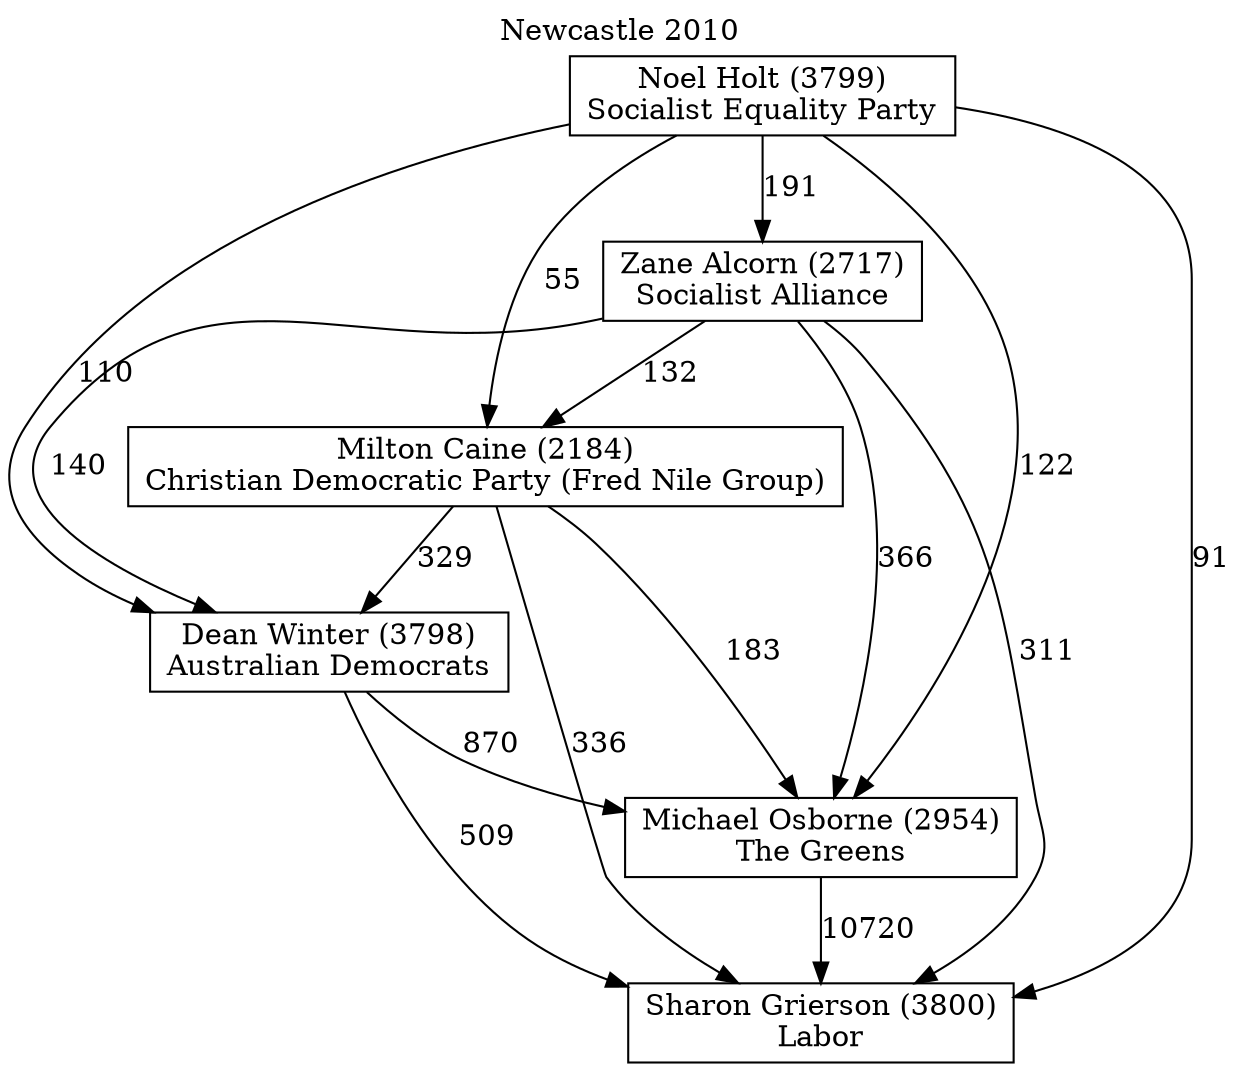 // House preference flow
digraph "Sharon Grierson (3800)_Newcastle_2010" {
	graph [label="Newcastle 2010" labelloc=t mclimit=10]
	node [shape=box]
	"Dean Winter (3798)" [label="Dean Winter (3798)
Australian Democrats"]
	"Michael Osborne (2954)" [label="Michael Osborne (2954)
The Greens"]
	"Milton Caine (2184)" [label="Milton Caine (2184)
Christian Democratic Party (Fred Nile Group)"]
	"Noel Holt (3799)" [label="Noel Holt (3799)
Socialist Equality Party"]
	"Sharon Grierson (3800)" [label="Sharon Grierson (3800)
Labor"]
	"Zane Alcorn (2717)" [label="Zane Alcorn (2717)
Socialist Alliance"]
	"Dean Winter (3798)" -> "Michael Osborne (2954)" [label=870]
	"Dean Winter (3798)" -> "Sharon Grierson (3800)" [label=509]
	"Michael Osborne (2954)" -> "Sharon Grierson (3800)" [label=10720]
	"Milton Caine (2184)" -> "Dean Winter (3798)" [label=329]
	"Milton Caine (2184)" -> "Michael Osborne (2954)" [label=183]
	"Milton Caine (2184)" -> "Sharon Grierson (3800)" [label=336]
	"Noel Holt (3799)" -> "Dean Winter (3798)" [label=110]
	"Noel Holt (3799)" -> "Michael Osborne (2954)" [label=122]
	"Noel Holt (3799)" -> "Milton Caine (2184)" [label=55]
	"Noel Holt (3799)" -> "Sharon Grierson (3800)" [label=91]
	"Noel Holt (3799)" -> "Zane Alcorn (2717)" [label=191]
	"Zane Alcorn (2717)" -> "Dean Winter (3798)" [label=140]
	"Zane Alcorn (2717)" -> "Michael Osborne (2954)" [label=366]
	"Zane Alcorn (2717)" -> "Milton Caine (2184)" [label=132]
	"Zane Alcorn (2717)" -> "Sharon Grierson (3800)" [label=311]
}
